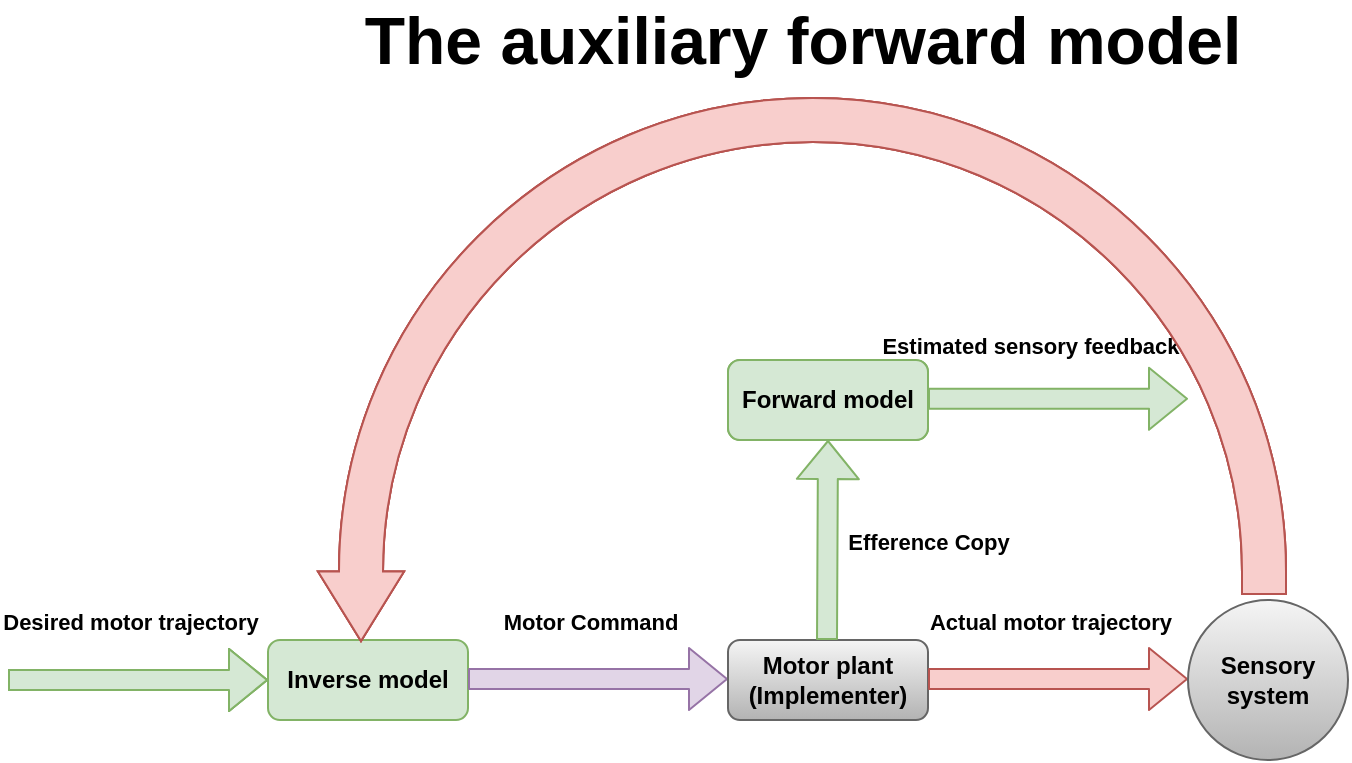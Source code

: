 <mxfile version="14.0.1" type="github">
  <diagram id="gM3WxqdrxTJoCj7wMOY4" name="Page-1">
    <mxGraphModel dx="820" dy="1629" grid="1" gridSize="10" guides="1" tooltips="1" connect="1" arrows="1" fold="1" page="1" pageScale="1" pageWidth="850" pageHeight="1100" math="0" shadow="0">
      <root>
        <mxCell id="0" />
        <mxCell id="1" parent="0" />
        <mxCell id="KWf4gQ6hkN5NAQR5kB0W-1" value="" style="shape=flexArrow;endArrow=classic;html=1;fillColor=#d5e8d4;strokeColor=#82b366;" parent="1" target="KWf4gQ6hkN5NAQR5kB0W-2" edge="1">
          <mxGeometry width="50" height="50" relative="1" as="geometry">
            <mxPoint x="40" y="160" as="sourcePoint" />
            <mxPoint x="190" y="150" as="targetPoint" />
          </mxGeometry>
        </mxCell>
        <mxCell id="KWf4gQ6hkN5NAQR5kB0W-5" value="Desired motor trajectory" style="edgeLabel;html=1;align=center;verticalAlign=middle;resizable=0;points=[];" parent="KWf4gQ6hkN5NAQR5kB0W-1" vertex="1" connectable="0">
          <mxGeometry x="-0.38" y="2" relative="1" as="geometry">
            <mxPoint x="20.0" y="-27.17" as="offset" />
          </mxGeometry>
        </mxCell>
        <mxCell id="KWf4gQ6hkN5NAQR5kB0W-2" value="&lt;b&gt;Inverse model&lt;/b&gt;" style="rounded=1;whiteSpace=wrap;html=1;fillColor=#d5e8d4;strokeColor=#82b366;" parent="1" vertex="1">
          <mxGeometry x="170" y="140" width="100" height="40" as="geometry" />
        </mxCell>
        <mxCell id="KWf4gQ6hkN5NAQR5kB0W-6" value="" style="shape=flexArrow;endArrow=classic;html=1;fillColor=#e1d5e7;strokeColor=#9673a6;" parent="1" edge="1">
          <mxGeometry width="50" height="50" relative="1" as="geometry">
            <mxPoint x="270" y="159.5" as="sourcePoint" />
            <mxPoint x="400" y="159.5" as="targetPoint" />
          </mxGeometry>
        </mxCell>
        <mxCell id="KWf4gQ6hkN5NAQR5kB0W-7" value="Motor Command" style="edgeLabel;html=1;align=center;verticalAlign=middle;resizable=0;points=[];fontStyle=1" parent="KWf4gQ6hkN5NAQR5kB0W-6" vertex="1" connectable="0">
          <mxGeometry x="-0.38" y="2" relative="1" as="geometry">
            <mxPoint x="20.0" y="-27.17" as="offset" />
          </mxGeometry>
        </mxCell>
        <mxCell id="KWf4gQ6hkN5NAQR5kB0W-8" value="&lt;b&gt;Motor plant (Implementer)&lt;/b&gt;" style="rounded=1;whiteSpace=wrap;html=1;fillColor=#f5f5f5;strokeColor=#666666;gradientColor=#b3b3b3;" parent="1" vertex="1">
          <mxGeometry x="400" y="140" width="100" height="40" as="geometry" />
        </mxCell>
        <mxCell id="KWf4gQ6hkN5NAQR5kB0W-9" value="" style="shape=flexArrow;endArrow=classic;html=1;fillColor=#f8cecc;strokeColor=#b85450;" parent="1" edge="1">
          <mxGeometry width="50" height="50" relative="1" as="geometry">
            <mxPoint x="500" y="159.5" as="sourcePoint" />
            <mxPoint x="630" y="159.5" as="targetPoint" />
          </mxGeometry>
        </mxCell>
        <mxCell id="KWf4gQ6hkN5NAQR5kB0W-10" value="&lt;b&gt;Actual motor trajectory&lt;/b&gt;" style="edgeLabel;html=1;align=center;verticalAlign=middle;resizable=0;points=[];" parent="KWf4gQ6hkN5NAQR5kB0W-9" vertex="1" connectable="0">
          <mxGeometry x="-0.38" y="2" relative="1" as="geometry">
            <mxPoint x="20.0" y="-27.17" as="offset" />
          </mxGeometry>
        </mxCell>
        <mxCell id="KWf4gQ6hkN5NAQR5kB0W-11" value="&lt;b&gt;Sensory system&lt;/b&gt;" style="ellipse;whiteSpace=wrap;html=1;aspect=fixed;fillColor=#f5f5f5;strokeColor=#666666;gradientColor=#b3b3b3;" parent="1" vertex="1">
          <mxGeometry x="630" y="120" width="80" height="80" as="geometry" />
        </mxCell>
        <mxCell id="KWf4gQ6hkN5NAQR5kB0W-12" value="" style="shape=flexArrow;endArrow=classic;html=1;fillColor=#d5e8d4;strokeColor=#82b366;" parent="1" edge="1">
          <mxGeometry width="50" height="50" relative="1" as="geometry">
            <mxPoint x="449.5" y="140" as="sourcePoint" />
            <mxPoint x="450" y="40" as="targetPoint" />
          </mxGeometry>
        </mxCell>
        <mxCell id="KWf4gQ6hkN5NAQR5kB0W-13" value="&lt;b&gt;Efference Copy&lt;/b&gt;" style="edgeLabel;html=1;align=center;verticalAlign=middle;resizable=0;points=[];" parent="KWf4gQ6hkN5NAQR5kB0W-12" vertex="1" connectable="0">
          <mxGeometry x="-0.38" y="2" relative="1" as="geometry">
            <mxPoint x="52.34" y="-18.56" as="offset" />
          </mxGeometry>
        </mxCell>
        <mxCell id="KWf4gQ6hkN5NAQR5kB0W-14" value="Forward model" style="rounded=1;whiteSpace=wrap;html=1;fillColor=#d5e8d4;strokeColor=#82b366;" parent="1" vertex="1">
          <mxGeometry x="400" width="100" height="40" as="geometry" />
        </mxCell>
        <mxCell id="KWf4gQ6hkN5NAQR5kB0W-15" value="" style="shape=flexArrow;endArrow=classic;html=1;fillColor=#d5e8d4;strokeColor=#82b366;" parent="1" edge="1">
          <mxGeometry width="50" height="50" relative="1" as="geometry">
            <mxPoint x="500" y="19.41" as="sourcePoint" />
            <mxPoint x="630" y="19.41" as="targetPoint" />
          </mxGeometry>
        </mxCell>
        <mxCell id="KWf4gQ6hkN5NAQR5kB0W-16" value="&lt;b&gt;Estimated sensory feedback&lt;/b&gt;" style="edgeLabel;html=1;align=center;verticalAlign=middle;resizable=0;points=[];" parent="KWf4gQ6hkN5NAQR5kB0W-15" vertex="1" connectable="0">
          <mxGeometry x="-0.38" y="2" relative="1" as="geometry">
            <mxPoint x="10.0" y="-24.41" as="offset" />
          </mxGeometry>
        </mxCell>
        <mxCell id="KWf4gQ6hkN5NAQR5kB0W-32" value="" style="html=1;shadow=0;dashed=0;align=center;verticalAlign=middle;shape=mxgraph.arrows2.uTurnArrow;dy=11;arrowHead=43;dx2=34.8;rotation=-90;perimeterSpacing=0;flipH=1;fillColor=#f8cecc;strokeColor=#b85450;" parent="1" vertex="1">
          <mxGeometry x="313" y="-249" width="248" height="484" as="geometry" />
        </mxCell>
        <mxCell id="KWf4gQ6hkN5NAQR5kB0W-34" value="&lt;b&gt;&lt;font style=&quot;font-size: 33px&quot;&gt;The auxiliary forward model&lt;/font&gt;&lt;/b&gt;" style="text;html=1;align=center;verticalAlign=middle;resizable=0;points=[];autosize=1;" parent="1" vertex="1">
          <mxGeometry x="212" y="-175" width="450" height="30" as="geometry" />
        </mxCell>
        <mxCell id="TXO9nBIVQyYSXsEXwi95-1" value="" style="shape=flexArrow;endArrow=classic;html=1;fillColor=#d5e8d4;strokeColor=#82b366;" edge="1" parent="1">
          <mxGeometry width="50" height="50" relative="1" as="geometry">
            <mxPoint x="40.0" y="160.0" as="sourcePoint" />
            <mxPoint x="170" y="160.0" as="targetPoint" />
          </mxGeometry>
        </mxCell>
        <mxCell id="TXO9nBIVQyYSXsEXwi95-2" value="Desired motor trajectory" style="edgeLabel;html=1;align=center;verticalAlign=middle;resizable=0;points=[];" vertex="1" connectable="0" parent="TXO9nBIVQyYSXsEXwi95-1">
          <mxGeometry x="-0.38" y="2" relative="1" as="geometry">
            <mxPoint x="20.0" y="-27.17" as="offset" />
          </mxGeometry>
        </mxCell>
        <mxCell id="TXO9nBIVQyYSXsEXwi95-3" value="" style="html=1;shadow=0;dashed=0;align=center;verticalAlign=middle;shape=mxgraph.arrows2.uTurnArrow;dy=11;arrowHead=43;dx2=34.8;rotation=-90;perimeterSpacing=0;flipH=1;fillColor=#f8cecc;strokeColor=#b85450;" vertex="1" parent="1">
          <mxGeometry x="313" y="-249" width="248" height="484" as="geometry" />
        </mxCell>
        <mxCell id="TXO9nBIVQyYSXsEXwi95-4" value="" style="shape=flexArrow;endArrow=classic;html=1;fillColor=#d5e8d4;strokeColor=#82b366;" edge="1" parent="1">
          <mxGeometry width="50" height="50" relative="1" as="geometry">
            <mxPoint x="40.0" y="160.0" as="sourcePoint" />
            <mxPoint x="170" y="160.0" as="targetPoint" />
          </mxGeometry>
        </mxCell>
        <mxCell id="TXO9nBIVQyYSXsEXwi95-5" value="&lt;b&gt;Desired motor trajectory&lt;/b&gt;" style="edgeLabel;html=1;align=center;verticalAlign=middle;resizable=0;points=[];" vertex="1" connectable="0" parent="TXO9nBIVQyYSXsEXwi95-4">
          <mxGeometry x="-0.38" y="2" relative="1" as="geometry">
            <mxPoint x="20.0" y="-27.17" as="offset" />
          </mxGeometry>
        </mxCell>
        <mxCell id="TXO9nBIVQyYSXsEXwi95-6" value="" style="html=1;shadow=0;dashed=0;align=center;verticalAlign=middle;shape=mxgraph.arrows2.uTurnArrow;dy=11;arrowHead=43;dx2=34.8;rotation=-90;perimeterSpacing=0;flipH=1;fillColor=#f8cecc;strokeColor=#b85450;" vertex="1" parent="1">
          <mxGeometry x="313" y="-249" width="248" height="484" as="geometry" />
        </mxCell>
        <mxCell id="TXO9nBIVQyYSXsEXwi95-7" value="&lt;b&gt;Forward model&lt;/b&gt;" style="rounded=1;whiteSpace=wrap;html=1;fillColor=#d5e8d4;strokeColor=#82b366;" vertex="1" parent="1">
          <mxGeometry x="400" width="100" height="40" as="geometry" />
        </mxCell>
      </root>
    </mxGraphModel>
  </diagram>
</mxfile>
